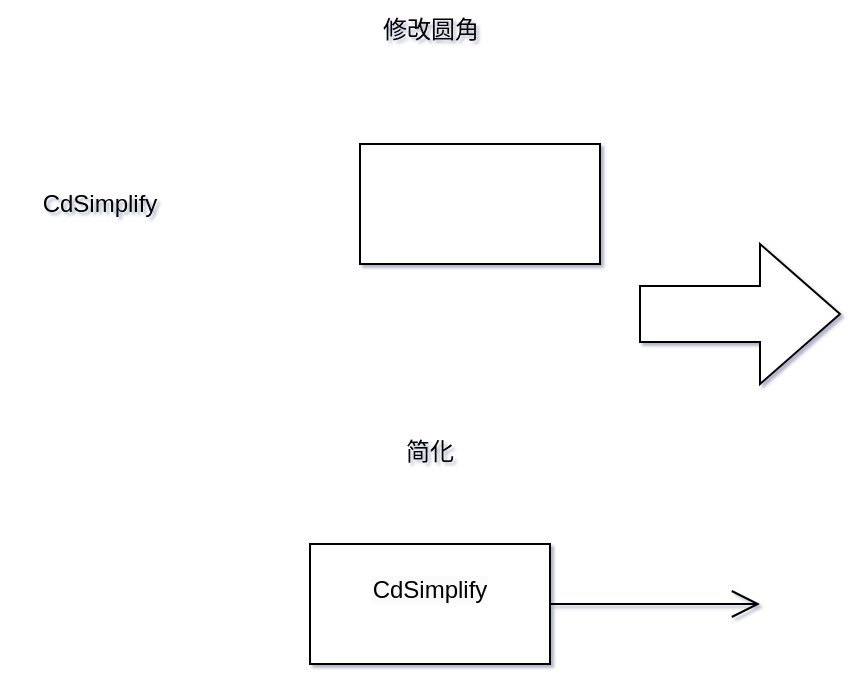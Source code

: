 <mxfile version="26.1.1">
  <diagram name="第 1 页" id="iBJ_GWcfPtX9u_OSnHqf">
    <mxGraphModel dx="954" dy="558" grid="1" gridSize="10" guides="1" tooltips="1" connect="1" arrows="0" fold="1" page="1" pageScale="1" pageWidth="827" pageHeight="1169" math="0" shadow="1">
      <root>
        <mxCell id="0" />
        <mxCell id="1" parent="0" />
        <mxCell id="HBjDFGKO9UKKfXrVwa9l-1" value="" style="rounded=0;whiteSpace=wrap;html=1;" parent="1" vertex="1">
          <mxGeometry x="350" y="1030" width="120" height="60" as="geometry" />
        </mxCell>
        <mxCell id="HBjDFGKO9UKKfXrVwa9l-2" value="修改圆角" style="text;html=1;align=center;verticalAlign=middle;resizable=0;points=[];autosize=1;strokeColor=none;fillColor=none;" parent="1" vertex="1">
          <mxGeometry x="350" y="958" width="70" height="30" as="geometry" />
        </mxCell>
        <mxCell id="13zSB-GrG5xVA7w8iytu-1" value="简化" style="text;html=1;align=center;verticalAlign=middle;whiteSpace=wrap;rounded=0;" vertex="1" parent="1">
          <mxGeometry x="355" y="1169" width="60" height="30" as="geometry" />
        </mxCell>
        <mxCell id="13zSB-GrG5xVA7w8iytu-2" value="CdSimplify" style="rounded=0;whiteSpace=wrap;html=1;fillColor=none;strokeColor=none;" vertex="1" parent="1">
          <mxGeometry x="170" y="1030" width="100" height="60" as="geometry" />
        </mxCell>
        <mxCell id="13zSB-GrG5xVA7w8iytu-3" value="&#xa;&lt;span style=&quot;color: rgb(0, 0, 0); font-family: Helvetica; font-size: 12px; font-style: normal; font-variant-ligatures: normal; font-variant-caps: normal; font-weight: 400; letter-spacing: normal; orphans: 2; text-align: center; text-indent: 0px; text-transform: none; widows: 2; word-spacing: 0px; -webkit-text-stroke-width: 0px; white-space: normal; background-color: rgb(251, 251, 251); text-decoration-thickness: initial; text-decoration-style: initial; text-decoration-color: initial; display: inline !important; float: none;&quot;&gt;CdSimplify&lt;/span&gt;&#xa;&#xa;" style="rounded=0;whiteSpace=wrap;html=1;points=[[0,0,0,0,0],[0,0.25,0,0,0],[0,0.5,0,0,0],[0,0.75,0,0,0],[0,1,0,0,0],[0.25,0,0,0,0],[0.25,1,0,0,0],[0.5,0,0,0,0],[0.5,1,0,0,0],[0.75,0,0,0,0],[0.75,1,0,0,0],[1,0,0,0,0],[1,0.25,0,0,0],[1,0.5,0,0,0],[1,0.75,0,0,0],[1,1,0,0,0]];" vertex="1" parent="1">
          <mxGeometry x="325" y="1230" width="120" height="60" as="geometry" />
        </mxCell>
        <mxCell id="13zSB-GrG5xVA7w8iytu-4" value="" style="html=1;shadow=0;dashed=0;align=center;verticalAlign=middle;shape=mxgraph.arrows2.arrow;dy=0.6;dx=40;notch=0;" vertex="1" parent="1">
          <mxGeometry x="490" y="1080" width="100" height="70" as="geometry" />
        </mxCell>
        <mxCell id="13zSB-GrG5xVA7w8iytu-5" value="" style="endArrow=open;endFill=1;endSize=12;html=1;rounded=0;exitX=1;exitY=0.5;exitDx=0;exitDy=0;exitPerimeter=0;" edge="1" parent="1" source="13zSB-GrG5xVA7w8iytu-3">
          <mxGeometry width="160" relative="1" as="geometry">
            <mxPoint x="460" y="1120" as="sourcePoint" />
            <mxPoint x="550" y="1260" as="targetPoint" />
          </mxGeometry>
        </mxCell>
      </root>
    </mxGraphModel>
  </diagram>
</mxfile>
